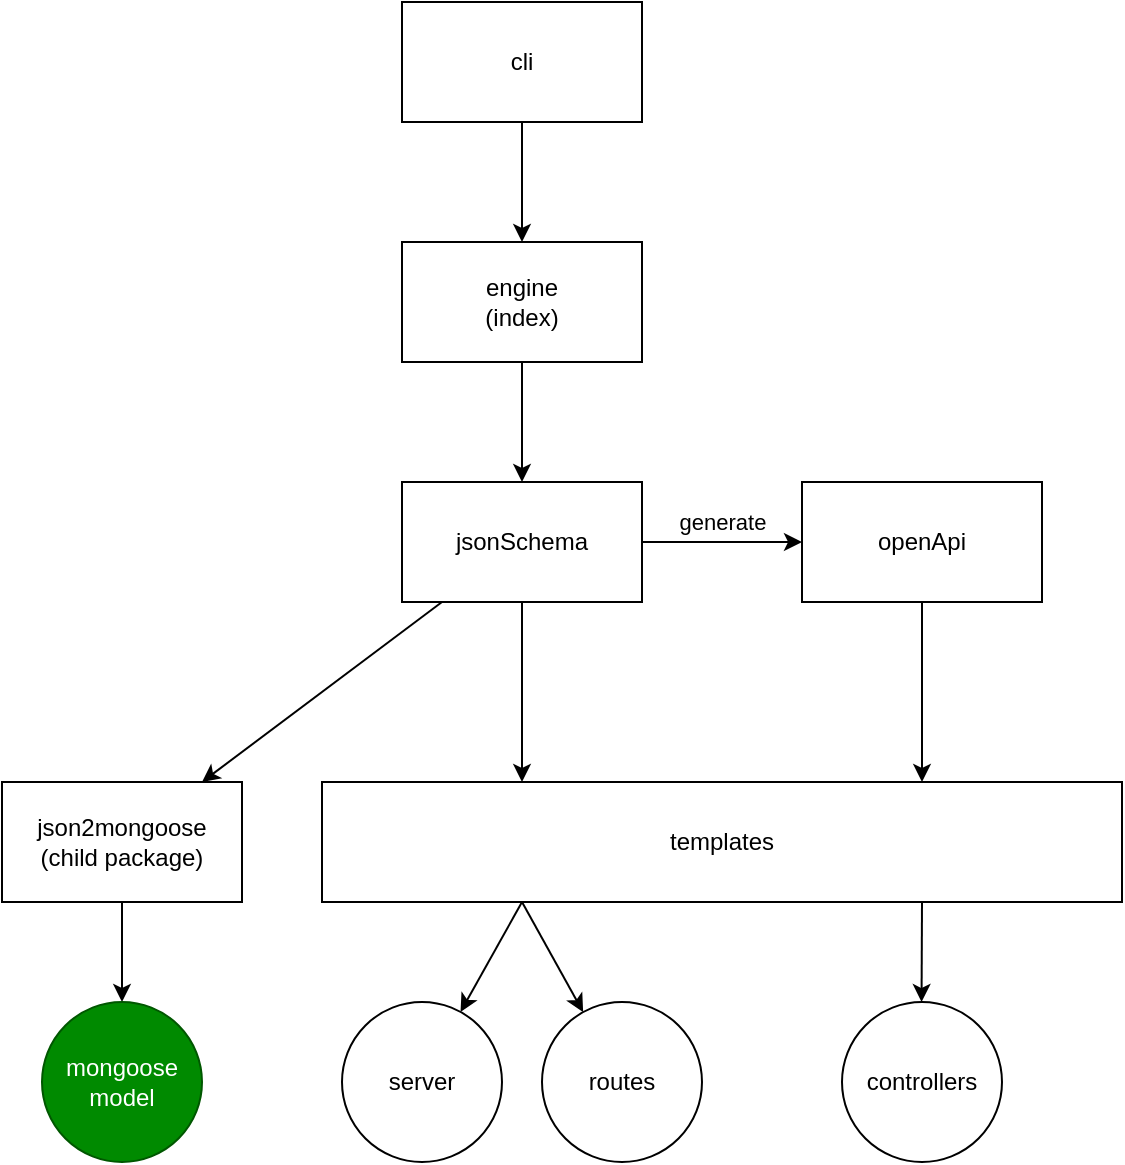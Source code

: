 <mxfile>
    <diagram id="GkbHEiNQI5GhD6gRI8rd" name="Page-1">
        <mxGraphModel dx="966" dy="514" grid="1" gridSize="10" guides="1" tooltips="1" connect="1" arrows="1" fold="1" page="1" pageScale="1" pageWidth="850" pageHeight="1100" math="0" shadow="0">
            <root>
                <mxCell id="0"/>
                <mxCell id="1" parent="0"/>
                <mxCell id="5" value="" style="edgeStyle=none;html=1;" parent="1" source="2" target="4" edge="1">
                    <mxGeometry relative="1" as="geometry"/>
                </mxCell>
                <mxCell id="2" value="cli" style="rounded=0;whiteSpace=wrap;html=1;" parent="1" vertex="1">
                    <mxGeometry x="360" y="40" width="120" height="60" as="geometry"/>
                </mxCell>
                <mxCell id="44" value="" style="edgeStyle=none;html=1;" edge="1" parent="1" source="4" target="13">
                    <mxGeometry relative="1" as="geometry"/>
                </mxCell>
                <mxCell id="4" value="engine &lt;br&gt;(index)" style="rounded=0;whiteSpace=wrap;html=1;" parent="1" vertex="1">
                    <mxGeometry x="360" y="160" width="120" height="60" as="geometry"/>
                </mxCell>
                <mxCell id="30" value="" style="edgeStyle=none;html=1;" parent="1" source="6" target="29" edge="1">
                    <mxGeometry relative="1" as="geometry"/>
                </mxCell>
                <mxCell id="6" value="json2mongoose&lt;br&gt;(child package)" style="rounded=0;whiteSpace=wrap;html=1;" parent="1" vertex="1">
                    <mxGeometry x="160" y="430" width="120" height="60" as="geometry"/>
                </mxCell>
                <mxCell id="21" value="generate" style="edgeStyle=none;html=1;" parent="1" source="13" target="15" edge="1">
                    <mxGeometry y="10" relative="1" as="geometry">
                        <mxPoint as="offset"/>
                    </mxGeometry>
                </mxCell>
                <mxCell id="24" value="" style="edgeStyle=none;html=1;entryX=0.25;entryY=0;entryDx=0;entryDy=0;" parent="1" source="13" target="22" edge="1">
                    <mxGeometry relative="1" as="geometry"/>
                </mxCell>
                <mxCell id="43" style="edgeStyle=none;html=1;" edge="1" parent="1" source="13" target="6">
                    <mxGeometry relative="1" as="geometry"/>
                </mxCell>
                <mxCell id="13" value="jsonSchema" style="rounded=0;whiteSpace=wrap;html=1;" parent="1" vertex="1">
                    <mxGeometry x="360" y="280" width="120" height="60" as="geometry"/>
                </mxCell>
                <mxCell id="42" style="edgeStyle=none;html=1;entryX=0.75;entryY=0;entryDx=0;entryDy=0;" parent="1" source="15" target="22" edge="1">
                    <mxGeometry relative="1" as="geometry">
                        <mxPoint x="740" y="560" as="targetPoint"/>
                    </mxGeometry>
                </mxCell>
                <mxCell id="15" value="openApi" style="rounded=0;whiteSpace=wrap;html=1;" parent="1" vertex="1">
                    <mxGeometry x="560" y="280" width="120" height="60" as="geometry"/>
                </mxCell>
                <mxCell id="32" value="" style="edgeStyle=none;html=1;exitX=0.25;exitY=1;exitDx=0;exitDy=0;" parent="1" source="22" target="31" edge="1">
                    <mxGeometry relative="1" as="geometry"/>
                </mxCell>
                <mxCell id="34" style="edgeStyle=none;html=1;exitX=0.25;exitY=1;exitDx=0;exitDy=0;" parent="1" source="22" target="33" edge="1">
                    <mxGeometry relative="1" as="geometry"/>
                </mxCell>
                <mxCell id="40" style="edgeStyle=none;html=1;exitX=0.75;exitY=1;exitDx=0;exitDy=0;" parent="1" source="22" target="35" edge="1">
                    <mxGeometry relative="1" as="geometry"/>
                </mxCell>
                <mxCell id="22" value="templates" style="rounded=0;whiteSpace=wrap;html=1;" parent="1" vertex="1">
                    <mxGeometry x="320" y="430" width="400" height="60" as="geometry"/>
                </mxCell>
                <mxCell id="29" value="mongoose model" style="ellipse;whiteSpace=wrap;html=1;rounded=0;fillColor=#008a00;strokeColor=#005700;fontColor=#ffffff;" parent="1" vertex="1">
                    <mxGeometry x="180" y="540" width="80" height="80" as="geometry"/>
                </mxCell>
                <mxCell id="31" value="server" style="ellipse;whiteSpace=wrap;html=1;rounded=0;" parent="1" vertex="1">
                    <mxGeometry x="330" y="540" width="80" height="80" as="geometry"/>
                </mxCell>
                <mxCell id="33" value="routes" style="ellipse;whiteSpace=wrap;html=1;rounded=0;" parent="1" vertex="1">
                    <mxGeometry x="430" y="540" width="80" height="80" as="geometry"/>
                </mxCell>
                <mxCell id="35" value="controllers" style="ellipse;whiteSpace=wrap;html=1;rounded=0;" parent="1" vertex="1">
                    <mxGeometry x="580" y="540" width="80" height="80" as="geometry"/>
                </mxCell>
            </root>
        </mxGraphModel>
    </diagram>
</mxfile>
